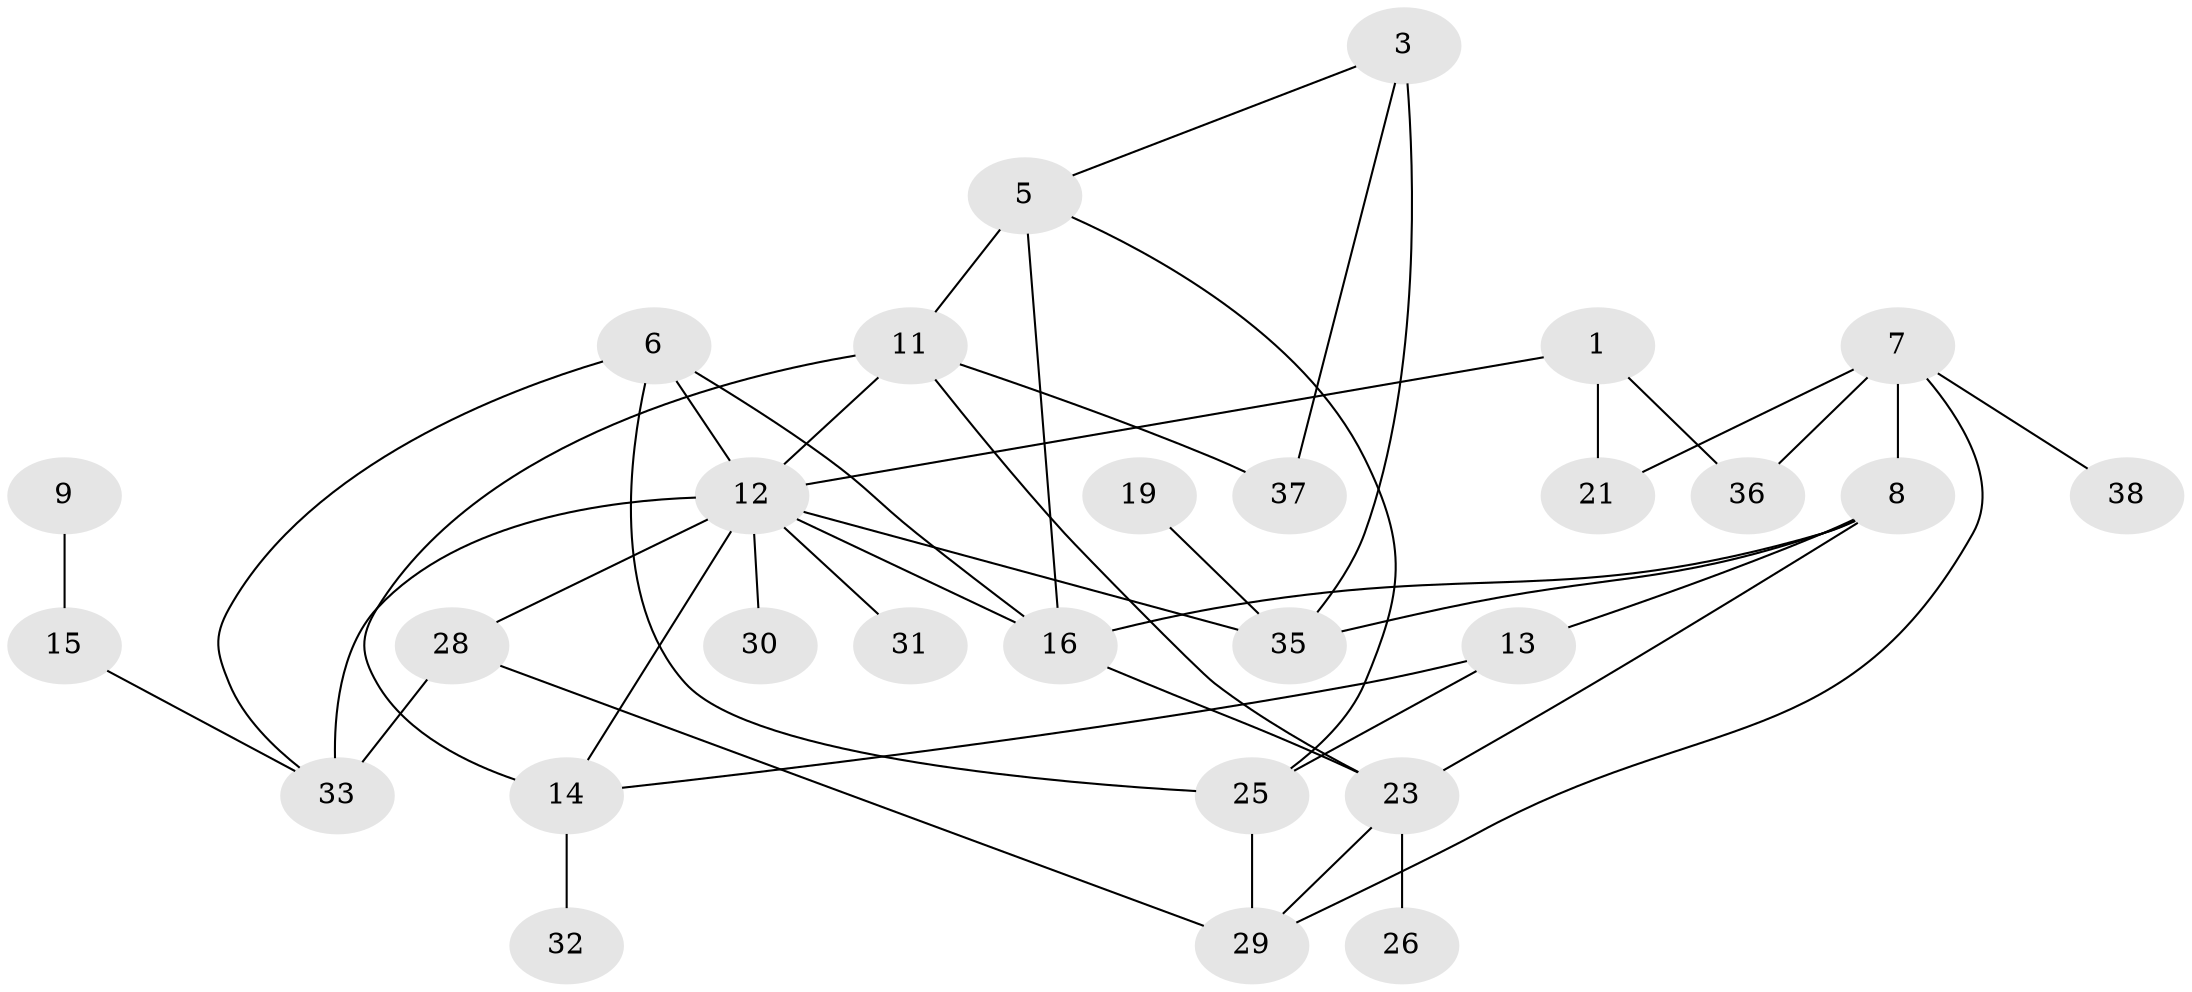 // original degree distribution, {3: 0.29333333333333333, 0: 0.12, 2: 0.21333333333333335, 4: 0.10666666666666667, 1: 0.18666666666666668, 5: 0.08}
// Generated by graph-tools (version 1.1) at 2025/33/03/09/25 02:33:58]
// undirected, 28 vertices, 45 edges
graph export_dot {
graph [start="1"]
  node [color=gray90,style=filled];
  1;
  3;
  5;
  6;
  7;
  8;
  9;
  11;
  12;
  13;
  14;
  15;
  16;
  19;
  21;
  23;
  25;
  26;
  28;
  29;
  30;
  31;
  32;
  33;
  35;
  36;
  37;
  38;
  1 -- 12 [weight=1.0];
  1 -- 21 [weight=1.0];
  1 -- 36 [weight=1.0];
  3 -- 5 [weight=1.0];
  3 -- 35 [weight=1.0];
  3 -- 37 [weight=1.0];
  5 -- 11 [weight=1.0];
  5 -- 16 [weight=2.0];
  5 -- 25 [weight=1.0];
  6 -- 12 [weight=1.0];
  6 -- 16 [weight=1.0];
  6 -- 25 [weight=1.0];
  6 -- 33 [weight=1.0];
  7 -- 8 [weight=1.0];
  7 -- 21 [weight=1.0];
  7 -- 29 [weight=1.0];
  7 -- 36 [weight=1.0];
  7 -- 38 [weight=1.0];
  8 -- 13 [weight=1.0];
  8 -- 16 [weight=1.0];
  8 -- 23 [weight=1.0];
  8 -- 35 [weight=1.0];
  9 -- 15 [weight=2.0];
  11 -- 12 [weight=1.0];
  11 -- 14 [weight=1.0];
  11 -- 23 [weight=1.0];
  11 -- 37 [weight=1.0];
  12 -- 14 [weight=1.0];
  12 -- 16 [weight=1.0];
  12 -- 28 [weight=2.0];
  12 -- 30 [weight=1.0];
  12 -- 31 [weight=1.0];
  12 -- 33 [weight=1.0];
  12 -- 35 [weight=1.0];
  13 -- 14 [weight=1.0];
  13 -- 25 [weight=1.0];
  14 -- 32 [weight=1.0];
  15 -- 33 [weight=1.0];
  16 -- 23 [weight=1.0];
  19 -- 35 [weight=1.0];
  23 -- 26 [weight=1.0];
  23 -- 29 [weight=1.0];
  25 -- 29 [weight=2.0];
  28 -- 29 [weight=1.0];
  28 -- 33 [weight=2.0];
}
